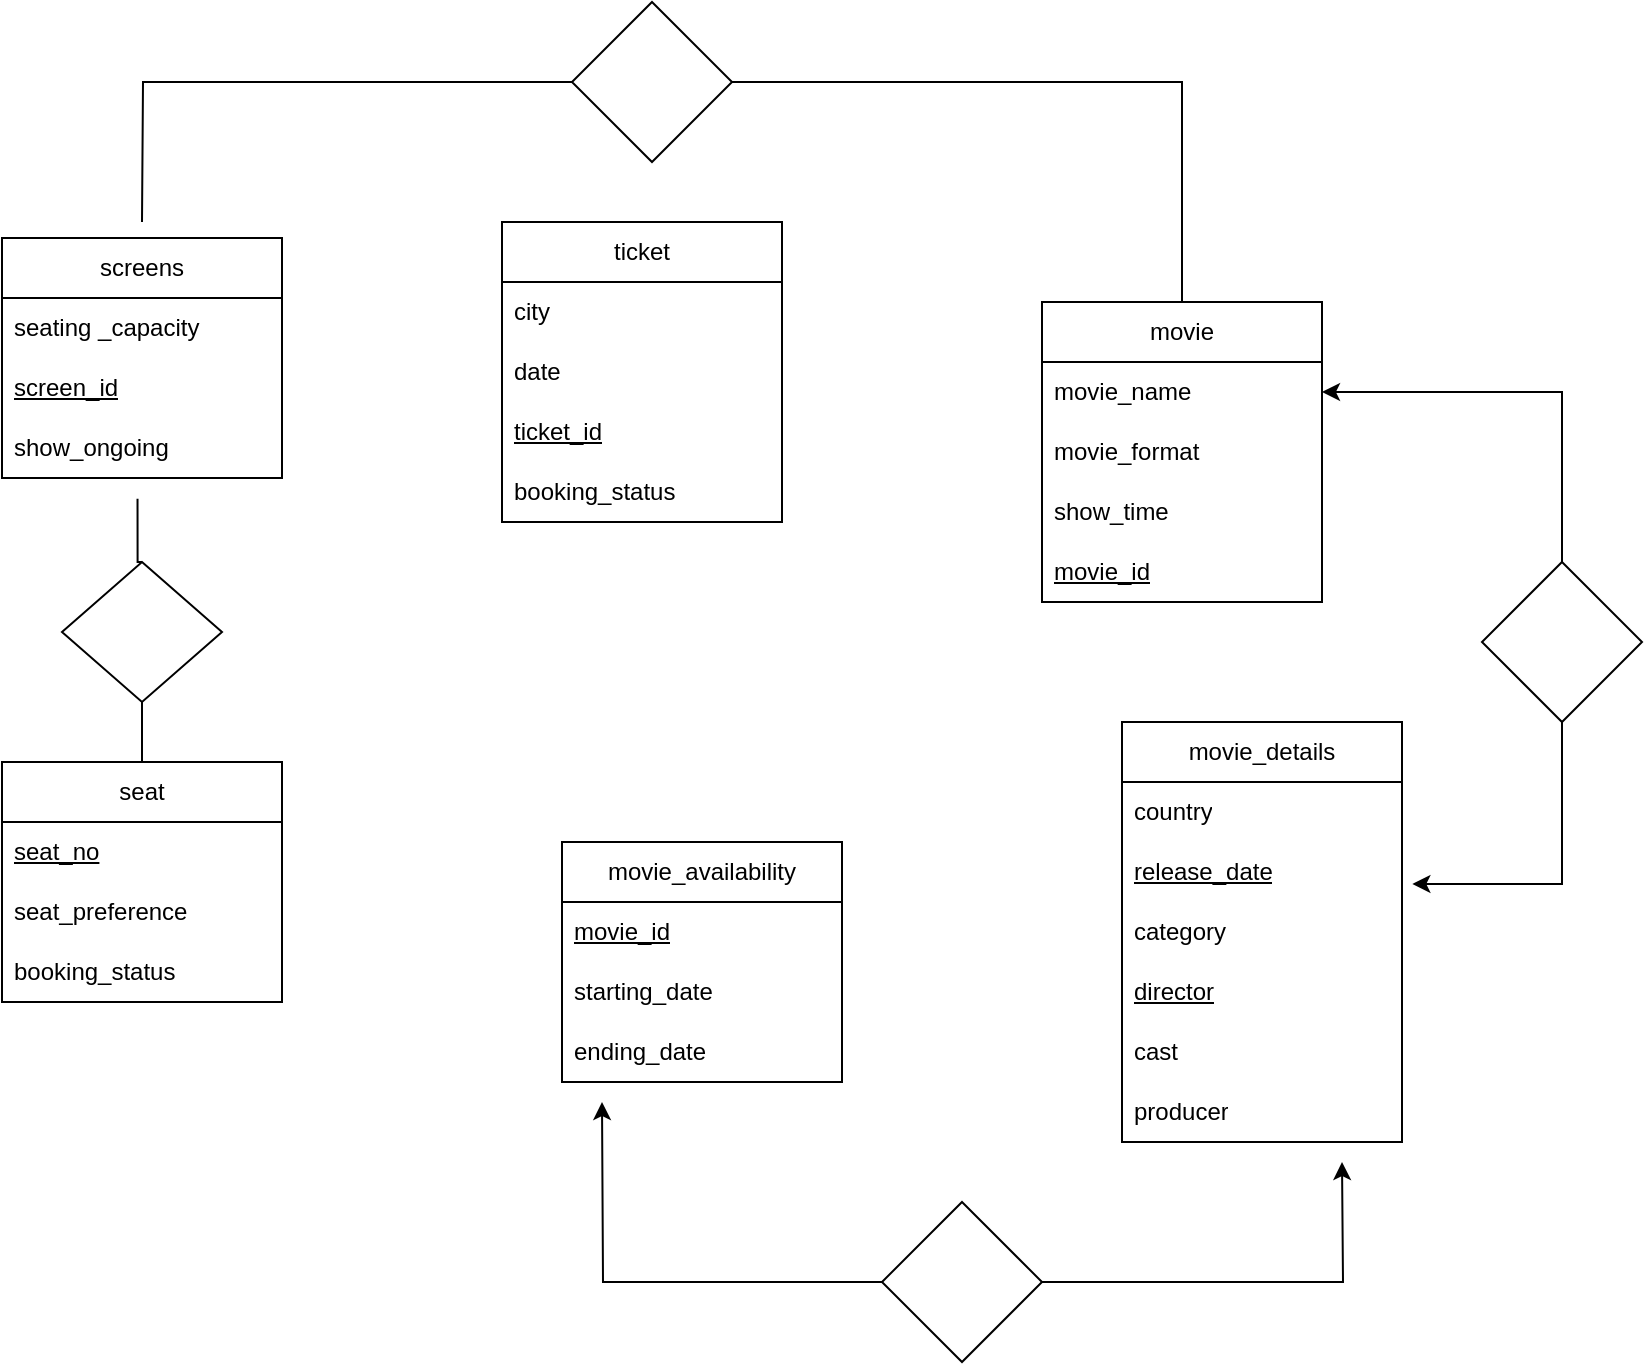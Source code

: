 <mxfile version="24.7.16">
  <diagram name="Page-1" id="lz-Kj3X48WWYEqWEGXPT">
    <mxGraphModel dx="1341" dy="1829" grid="1" gridSize="10" guides="1" tooltips="1" connect="1" arrows="1" fold="1" page="1" pageScale="1" pageWidth="850" pageHeight="1100" math="0" shadow="0">
      <root>
        <mxCell id="0" />
        <mxCell id="1" parent="0" />
        <mxCell id="VKfUIFHKv8ZAx239k128-1" value="screens" style="swimlane;fontStyle=0;childLayout=stackLayout;horizontal=1;startSize=30;horizontalStack=0;resizeParent=1;resizeParentMax=0;resizeLast=0;collapsible=1;marginBottom=0;whiteSpace=wrap;html=1;" vertex="1" parent="1">
          <mxGeometry x="60" y="108" width="140" height="120" as="geometry" />
        </mxCell>
        <mxCell id="VKfUIFHKv8ZAx239k128-3" value="seating _capacity" style="text;strokeColor=none;fillColor=none;align=left;verticalAlign=middle;spacingLeft=4;spacingRight=4;overflow=hidden;points=[[0,0.5],[1,0.5]];portConstraint=eastwest;rotatable=0;whiteSpace=wrap;html=1;" vertex="1" parent="VKfUIFHKv8ZAx239k128-1">
          <mxGeometry y="30" width="140" height="30" as="geometry" />
        </mxCell>
        <mxCell id="VKfUIFHKv8ZAx239k128-26" value="&lt;u&gt;screen_id&lt;/u&gt;" style="text;strokeColor=none;fillColor=none;align=left;verticalAlign=middle;spacingLeft=4;spacingRight=4;overflow=hidden;points=[[0,0.5],[1,0.5]];portConstraint=eastwest;rotatable=0;whiteSpace=wrap;html=1;" vertex="1" parent="VKfUIFHKv8ZAx239k128-1">
          <mxGeometry y="60" width="140" height="30" as="geometry" />
        </mxCell>
        <mxCell id="VKfUIFHKv8ZAx239k128-4" value="show_ongoing" style="text;strokeColor=none;fillColor=none;align=left;verticalAlign=middle;spacingLeft=4;spacingRight=4;overflow=hidden;points=[[0,0.5],[1,0.5]];portConstraint=eastwest;rotatable=0;whiteSpace=wrap;html=1;" vertex="1" parent="VKfUIFHKv8ZAx239k128-1">
          <mxGeometry y="90" width="140" height="30" as="geometry" />
        </mxCell>
        <mxCell id="VKfUIFHKv8ZAx239k128-5" value="movie_details" style="swimlane;fontStyle=0;childLayout=stackLayout;horizontal=1;startSize=30;horizontalStack=0;resizeParent=1;resizeParentMax=0;resizeLast=0;collapsible=1;marginBottom=0;whiteSpace=wrap;html=1;" vertex="1" parent="1">
          <mxGeometry x="620" y="350" width="140" height="210" as="geometry" />
        </mxCell>
        <mxCell id="VKfUIFHKv8ZAx239k128-6" value="country" style="text;strokeColor=none;fillColor=none;align=left;verticalAlign=middle;spacingLeft=4;spacingRight=4;overflow=hidden;points=[[0,0.5],[1,0.5]];portConstraint=eastwest;rotatable=0;whiteSpace=wrap;html=1;" vertex="1" parent="VKfUIFHKv8ZAx239k128-5">
          <mxGeometry y="30" width="140" height="30" as="geometry" />
        </mxCell>
        <mxCell id="VKfUIFHKv8ZAx239k128-7" value="&lt;u&gt;release_date&lt;/u&gt;" style="text;strokeColor=none;fillColor=none;align=left;verticalAlign=middle;spacingLeft=4;spacingRight=4;overflow=hidden;points=[[0,0.5],[1,0.5]];portConstraint=eastwest;rotatable=0;whiteSpace=wrap;html=1;" vertex="1" parent="VKfUIFHKv8ZAx239k128-5">
          <mxGeometry y="60" width="140" height="30" as="geometry" />
        </mxCell>
        <mxCell id="VKfUIFHKv8ZAx239k128-30" value="category" style="text;strokeColor=none;fillColor=none;align=left;verticalAlign=middle;spacingLeft=4;spacingRight=4;overflow=hidden;points=[[0,0.5],[1,0.5]];portConstraint=eastwest;rotatable=0;whiteSpace=wrap;html=1;" vertex="1" parent="VKfUIFHKv8ZAx239k128-5">
          <mxGeometry y="90" width="140" height="30" as="geometry" />
        </mxCell>
        <mxCell id="VKfUIFHKv8ZAx239k128-31" value="&lt;u&gt;director&lt;/u&gt;" style="text;strokeColor=none;fillColor=none;align=left;verticalAlign=middle;spacingLeft=4;spacingRight=4;overflow=hidden;points=[[0,0.5],[1,0.5]];portConstraint=eastwest;rotatable=0;whiteSpace=wrap;html=1;" vertex="1" parent="VKfUIFHKv8ZAx239k128-5">
          <mxGeometry y="120" width="140" height="30" as="geometry" />
        </mxCell>
        <mxCell id="VKfUIFHKv8ZAx239k128-32" value="cast" style="text;strokeColor=none;fillColor=none;align=left;verticalAlign=middle;spacingLeft=4;spacingRight=4;overflow=hidden;points=[[0,0.5],[1,0.5]];portConstraint=eastwest;rotatable=0;whiteSpace=wrap;html=1;" vertex="1" parent="VKfUIFHKv8ZAx239k128-5">
          <mxGeometry y="150" width="140" height="30" as="geometry" />
        </mxCell>
        <mxCell id="VKfUIFHKv8ZAx239k128-8" value="producer" style="text;strokeColor=none;fillColor=none;align=left;verticalAlign=middle;spacingLeft=4;spacingRight=4;overflow=hidden;points=[[0,0.5],[1,0.5]];portConstraint=eastwest;rotatable=0;whiteSpace=wrap;html=1;" vertex="1" parent="VKfUIFHKv8ZAx239k128-5">
          <mxGeometry y="180" width="140" height="30" as="geometry" />
        </mxCell>
        <mxCell id="VKfUIFHKv8ZAx239k128-9" value="seat" style="swimlane;fontStyle=0;childLayout=stackLayout;horizontal=1;startSize=30;horizontalStack=0;resizeParent=1;resizeParentMax=0;resizeLast=0;collapsible=1;marginBottom=0;whiteSpace=wrap;html=1;" vertex="1" parent="1">
          <mxGeometry x="60" y="370" width="140" height="120" as="geometry" />
        </mxCell>
        <mxCell id="VKfUIFHKv8ZAx239k128-10" value="&lt;u&gt;seat_no&lt;/u&gt;" style="text;strokeColor=none;fillColor=none;align=left;verticalAlign=middle;spacingLeft=4;spacingRight=4;overflow=hidden;points=[[0,0.5],[1,0.5]];portConstraint=eastwest;rotatable=0;whiteSpace=wrap;html=1;" vertex="1" parent="VKfUIFHKv8ZAx239k128-9">
          <mxGeometry y="30" width="140" height="30" as="geometry" />
        </mxCell>
        <mxCell id="VKfUIFHKv8ZAx239k128-11" value="seat_preference" style="text;strokeColor=none;fillColor=none;align=left;verticalAlign=middle;spacingLeft=4;spacingRight=4;overflow=hidden;points=[[0,0.5],[1,0.5]];portConstraint=eastwest;rotatable=0;whiteSpace=wrap;html=1;" vertex="1" parent="VKfUIFHKv8ZAx239k128-9">
          <mxGeometry y="60" width="140" height="30" as="geometry" />
        </mxCell>
        <mxCell id="VKfUIFHKv8ZAx239k128-12" value="booking_status" style="text;strokeColor=none;fillColor=none;align=left;verticalAlign=middle;spacingLeft=4;spacingRight=4;overflow=hidden;points=[[0,0.5],[1,0.5]];portConstraint=eastwest;rotatable=0;whiteSpace=wrap;html=1;" vertex="1" parent="VKfUIFHKv8ZAx239k128-9">
          <mxGeometry y="90" width="140" height="30" as="geometry" />
        </mxCell>
        <mxCell id="VKfUIFHKv8ZAx239k128-13" value="movie" style="swimlane;fontStyle=0;childLayout=stackLayout;horizontal=1;startSize=30;horizontalStack=0;resizeParent=1;resizeParentMax=0;resizeLast=0;collapsible=1;marginBottom=0;whiteSpace=wrap;html=1;" vertex="1" parent="1">
          <mxGeometry x="580" y="140" width="140" height="150" as="geometry" />
        </mxCell>
        <mxCell id="VKfUIFHKv8ZAx239k128-14" value="movie_name" style="text;strokeColor=none;fillColor=none;align=left;verticalAlign=middle;spacingLeft=4;spacingRight=4;overflow=hidden;points=[[0,0.5],[1,0.5]];portConstraint=eastwest;rotatable=0;whiteSpace=wrap;html=1;" vertex="1" parent="VKfUIFHKv8ZAx239k128-13">
          <mxGeometry y="30" width="140" height="30" as="geometry" />
        </mxCell>
        <mxCell id="VKfUIFHKv8ZAx239k128-15" value="movie_format" style="text;strokeColor=none;fillColor=none;align=left;verticalAlign=middle;spacingLeft=4;spacingRight=4;overflow=hidden;points=[[0,0.5],[1,0.5]];portConstraint=eastwest;rotatable=0;whiteSpace=wrap;html=1;" vertex="1" parent="VKfUIFHKv8ZAx239k128-13">
          <mxGeometry y="60" width="140" height="30" as="geometry" />
        </mxCell>
        <mxCell id="VKfUIFHKv8ZAx239k128-16" value="show_time" style="text;strokeColor=none;fillColor=none;align=left;verticalAlign=middle;spacingLeft=4;spacingRight=4;overflow=hidden;points=[[0,0.5],[1,0.5]];portConstraint=eastwest;rotatable=0;whiteSpace=wrap;html=1;" vertex="1" parent="VKfUIFHKv8ZAx239k128-13">
          <mxGeometry y="90" width="140" height="30" as="geometry" />
        </mxCell>
        <mxCell id="VKfUIFHKv8ZAx239k128-29" value="&lt;u&gt;movie_id&lt;/u&gt;" style="text;strokeColor=none;fillColor=none;align=left;verticalAlign=middle;spacingLeft=4;spacingRight=4;overflow=hidden;points=[[0,0.5],[1,0.5]];portConstraint=eastwest;rotatable=0;whiteSpace=wrap;html=1;" vertex="1" parent="VKfUIFHKv8ZAx239k128-13">
          <mxGeometry y="120" width="140" height="30" as="geometry" />
        </mxCell>
        <mxCell id="VKfUIFHKv8ZAx239k128-17" value="ticket" style="swimlane;fontStyle=0;childLayout=stackLayout;horizontal=1;startSize=30;horizontalStack=0;resizeParent=1;resizeParentMax=0;resizeLast=0;collapsible=1;marginBottom=0;whiteSpace=wrap;html=1;" vertex="1" parent="1">
          <mxGeometry x="310" y="100" width="140" height="150" as="geometry" />
        </mxCell>
        <mxCell id="VKfUIFHKv8ZAx239k128-18" value="city" style="text;strokeColor=none;fillColor=none;align=left;verticalAlign=middle;spacingLeft=4;spacingRight=4;overflow=hidden;points=[[0,0.5],[1,0.5]];portConstraint=eastwest;rotatable=0;whiteSpace=wrap;html=1;" vertex="1" parent="VKfUIFHKv8ZAx239k128-17">
          <mxGeometry y="30" width="140" height="30" as="geometry" />
        </mxCell>
        <mxCell id="VKfUIFHKv8ZAx239k128-19" value="date" style="text;strokeColor=none;fillColor=none;align=left;verticalAlign=middle;spacingLeft=4;spacingRight=4;overflow=hidden;points=[[0,0.5],[1,0.5]];portConstraint=eastwest;rotatable=0;whiteSpace=wrap;html=1;" vertex="1" parent="VKfUIFHKv8ZAx239k128-17">
          <mxGeometry y="60" width="140" height="30" as="geometry" />
        </mxCell>
        <mxCell id="VKfUIFHKv8ZAx239k128-20" value="&lt;u&gt;ticket_id&lt;/u&gt;" style="text;strokeColor=none;fillColor=none;align=left;verticalAlign=middle;spacingLeft=4;spacingRight=4;overflow=hidden;points=[[0,0.5],[1,0.5]];portConstraint=eastwest;rotatable=0;whiteSpace=wrap;html=1;" vertex="1" parent="VKfUIFHKv8ZAx239k128-17">
          <mxGeometry y="90" width="140" height="30" as="geometry" />
        </mxCell>
        <mxCell id="VKfUIFHKv8ZAx239k128-28" value="booking_status" style="text;strokeColor=none;fillColor=none;align=left;verticalAlign=middle;spacingLeft=4;spacingRight=4;overflow=hidden;points=[[0,0.5],[1,0.5]];portConstraint=eastwest;rotatable=0;whiteSpace=wrap;html=1;" vertex="1" parent="VKfUIFHKv8ZAx239k128-17">
          <mxGeometry y="120" width="140" height="30" as="geometry" />
        </mxCell>
        <mxCell id="VKfUIFHKv8ZAx239k128-21" value="movie_availability" style="swimlane;fontStyle=0;childLayout=stackLayout;horizontal=1;startSize=30;horizontalStack=0;resizeParent=1;resizeParentMax=0;resizeLast=0;collapsible=1;marginBottom=0;whiteSpace=wrap;html=1;" vertex="1" parent="1">
          <mxGeometry x="340" y="410" width="140" height="120" as="geometry" />
        </mxCell>
        <mxCell id="VKfUIFHKv8ZAx239k128-22" value="&lt;u&gt;movie_id&lt;/u&gt;" style="text;strokeColor=none;fillColor=none;align=left;verticalAlign=middle;spacingLeft=4;spacingRight=4;overflow=hidden;points=[[0,0.5],[1,0.5]];portConstraint=eastwest;rotatable=0;whiteSpace=wrap;html=1;" vertex="1" parent="VKfUIFHKv8ZAx239k128-21">
          <mxGeometry y="30" width="140" height="30" as="geometry" />
        </mxCell>
        <mxCell id="VKfUIFHKv8ZAx239k128-23" value="starting_date" style="text;strokeColor=none;fillColor=none;align=left;verticalAlign=middle;spacingLeft=4;spacingRight=4;overflow=hidden;points=[[0,0.5],[1,0.5]];portConstraint=eastwest;rotatable=0;whiteSpace=wrap;html=1;" vertex="1" parent="VKfUIFHKv8ZAx239k128-21">
          <mxGeometry y="60" width="140" height="30" as="geometry" />
        </mxCell>
        <mxCell id="VKfUIFHKv8ZAx239k128-24" value="ending_date" style="text;strokeColor=none;fillColor=none;align=left;verticalAlign=middle;spacingLeft=4;spacingRight=4;overflow=hidden;points=[[0,0.5],[1,0.5]];portConstraint=eastwest;rotatable=0;whiteSpace=wrap;html=1;" vertex="1" parent="VKfUIFHKv8ZAx239k128-21">
          <mxGeometry y="90" width="140" height="30" as="geometry" />
        </mxCell>
        <mxCell id="VKfUIFHKv8ZAx239k128-35" style="edgeStyle=orthogonalEdgeStyle;rounded=0;orthogonalLoop=1;jettySize=auto;html=1;exitX=0.5;exitY=1;exitDx=0;exitDy=0;entryX=0.5;entryY=0;entryDx=0;entryDy=0;endArrow=none;endFill=0;" edge="1" parent="1" source="VKfUIFHKv8ZAx239k128-34" target="VKfUIFHKv8ZAx239k128-9">
          <mxGeometry relative="1" as="geometry" />
        </mxCell>
        <mxCell id="VKfUIFHKv8ZAx239k128-34" value="" style="rhombus;whiteSpace=wrap;html=1;" vertex="1" parent="1">
          <mxGeometry x="90" y="270" width="80" height="70" as="geometry" />
        </mxCell>
        <mxCell id="VKfUIFHKv8ZAx239k128-36" style="edgeStyle=orthogonalEdgeStyle;rounded=0;orthogonalLoop=1;jettySize=auto;html=1;exitX=0.5;exitY=0;exitDx=0;exitDy=0;entryX=0.484;entryY=1.346;entryDx=0;entryDy=0;entryPerimeter=0;endArrow=none;endFill=0;" edge="1" parent="1" source="VKfUIFHKv8ZAx239k128-34" target="VKfUIFHKv8ZAx239k128-4">
          <mxGeometry relative="1" as="geometry" />
        </mxCell>
        <mxCell id="VKfUIFHKv8ZAx239k128-38" style="edgeStyle=orthogonalEdgeStyle;rounded=0;orthogonalLoop=1;jettySize=auto;html=1;exitX=0;exitY=0.5;exitDx=0;exitDy=0;endArrow=none;endFill=0;" edge="1" parent="1" source="VKfUIFHKv8ZAx239k128-37">
          <mxGeometry relative="1" as="geometry">
            <mxPoint x="130.0" y="100" as="targetPoint" />
          </mxGeometry>
        </mxCell>
        <mxCell id="VKfUIFHKv8ZAx239k128-40" style="edgeStyle=orthogonalEdgeStyle;rounded=0;orthogonalLoop=1;jettySize=auto;html=1;exitX=1;exitY=0.5;exitDx=0;exitDy=0;entryX=0.5;entryY=0;entryDx=0;entryDy=0;endArrow=none;endFill=0;" edge="1" parent="1" source="VKfUIFHKv8ZAx239k128-37" target="VKfUIFHKv8ZAx239k128-13">
          <mxGeometry relative="1" as="geometry" />
        </mxCell>
        <mxCell id="VKfUIFHKv8ZAx239k128-37" value="" style="rhombus;whiteSpace=wrap;html=1;" vertex="1" parent="1">
          <mxGeometry x="345" y="-10" width="80" height="80" as="geometry" />
        </mxCell>
        <mxCell id="VKfUIFHKv8ZAx239k128-43" style="edgeStyle=orthogonalEdgeStyle;rounded=0;orthogonalLoop=1;jettySize=auto;html=1;exitX=0.5;exitY=0;exitDx=0;exitDy=0;entryX=1;entryY=0.5;entryDx=0;entryDy=0;" edge="1" parent="1" source="VKfUIFHKv8ZAx239k128-41" target="VKfUIFHKv8ZAx239k128-14">
          <mxGeometry relative="1" as="geometry" />
        </mxCell>
        <mxCell id="VKfUIFHKv8ZAx239k128-41" value="" style="rhombus;whiteSpace=wrap;html=1;" vertex="1" parent="1">
          <mxGeometry x="800" y="270" width="80" height="80" as="geometry" />
        </mxCell>
        <mxCell id="VKfUIFHKv8ZAx239k128-42" style="edgeStyle=orthogonalEdgeStyle;rounded=0;orthogonalLoop=1;jettySize=auto;html=1;exitX=0.5;exitY=1;exitDx=0;exitDy=0;entryX=1.037;entryY=-0.3;entryDx=0;entryDy=0;entryPerimeter=0;" edge="1" parent="1" source="VKfUIFHKv8ZAx239k128-41" target="VKfUIFHKv8ZAx239k128-30">
          <mxGeometry relative="1" as="geometry" />
        </mxCell>
        <mxCell id="VKfUIFHKv8ZAx239k128-45" style="edgeStyle=orthogonalEdgeStyle;rounded=0;orthogonalLoop=1;jettySize=auto;html=1;exitX=0;exitY=0.5;exitDx=0;exitDy=0;" edge="1" parent="1" source="VKfUIFHKv8ZAx239k128-44">
          <mxGeometry relative="1" as="geometry">
            <mxPoint x="360.0" y="540" as="targetPoint" />
          </mxGeometry>
        </mxCell>
        <mxCell id="VKfUIFHKv8ZAx239k128-46" style="edgeStyle=orthogonalEdgeStyle;rounded=0;orthogonalLoop=1;jettySize=auto;html=1;exitX=1;exitY=0.5;exitDx=0;exitDy=0;" edge="1" parent="1" source="VKfUIFHKv8ZAx239k128-44">
          <mxGeometry relative="1" as="geometry">
            <mxPoint x="730" y="570" as="targetPoint" />
          </mxGeometry>
        </mxCell>
        <mxCell id="VKfUIFHKv8ZAx239k128-44" value="" style="rhombus;whiteSpace=wrap;html=1;" vertex="1" parent="1">
          <mxGeometry x="500" y="590" width="80" height="80" as="geometry" />
        </mxCell>
      </root>
    </mxGraphModel>
  </diagram>
</mxfile>
